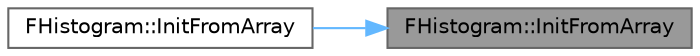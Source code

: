 digraph "FHistogram::InitFromArray"
{
 // INTERACTIVE_SVG=YES
 // LATEX_PDF_SIZE
  bgcolor="transparent";
  edge [fontname=Helvetica,fontsize=10,labelfontname=Helvetica,labelfontsize=10];
  node [fontname=Helvetica,fontsize=10,shape=box,height=0.2,width=0.4];
  rankdir="RL";
  Node1 [id="Node000001",label="FHistogram::InitFromArray",height=0.2,width=0.4,color="gray40", fillcolor="grey60", style="filled", fontcolor="black",tooltip="Inits histogram with the specified bin boundaries, with the final bucket extending to infinity (e...."];
  Node1 -> Node2 [id="edge1_Node000001_Node000002",dir="back",color="steelblue1",style="solid",tooltip=" "];
  Node2 [id="Node000002",label="FHistogram::InitFromArray",height=0.2,width=0.4,color="grey40", fillcolor="white", style="filled",URL="$d8/d02/structFHistogram.html#a205cd74783b891de9eef1a44c6fe90bc",tooltip="Inits histogram with the specified bin boundaries, with the final bucket extending to infinity (e...."];
}
